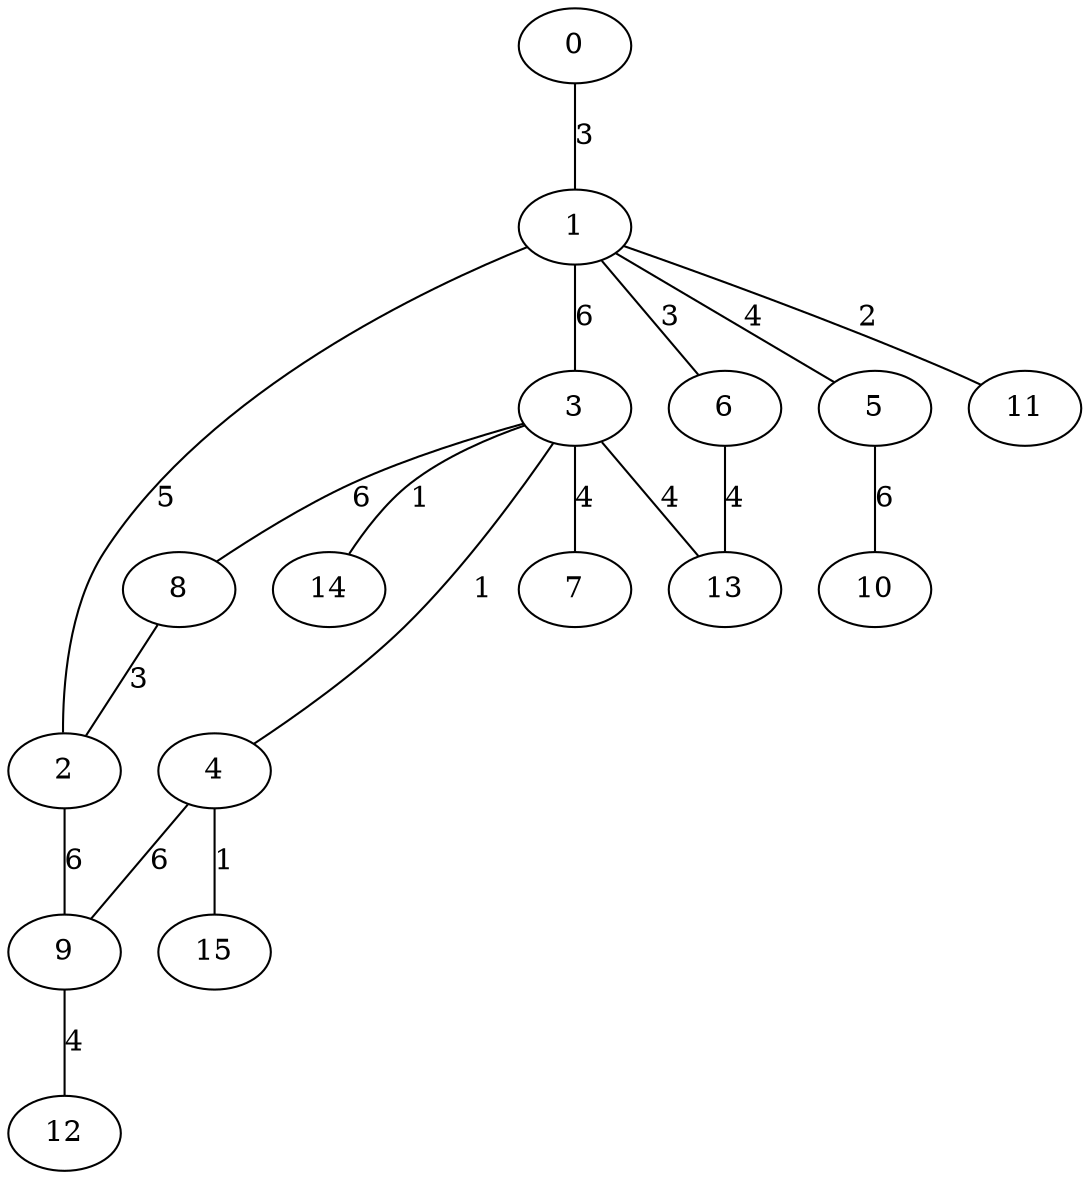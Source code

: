 graph g {
  0 [ base = 1, habit = 5, size = 127, x = 3, y = 6 ]
  1 [ habit = 1, size = 431, x = 5, y = 7 ]
  2 [ habit = 4, size = 204, x = 5, y = 4 ]
  3 [ habit = 4, size = 156, x = 7, y = 7 ]
  4 [ habit = 5, size = 85, x = 8, y = 6 ]
  5 [ habit = 9, size = 259, x = 3, y = 9 ]
  6 [ habit = 1, size = 315, x = 5, y = 9 ]
  7 [ habit = 4, size = 173, x = 9, y = 9 ]
  8 [ habit = 5, size = 179, x = 7, y = 5 ]
  9 [ habit = 3, size = 386, x = 8, y = 3 ]
  10 [ habit = 10, size = 445, x = 1, y = 10 ]
  11 [ habit = 4, size = 126, x = 4, y = 5 ]
  12 [ habit = 2, size = 380, x = 8, y = 1 ]
  13 [ habit = 1, size = 270, x = 7, y = 10 ]
  14 [ habit = 8, size = 187, x = 8, y = 9 ]
  15 [ base = 2, habit = 2, size = 62, x = 10, y = 6 ]

  0 -- 1 [ label = 3, weight = 3 ]
  1 -- 2 [ label = 5, weight = 5 ]
  1 -- 3 [ label = 6, weight = 6 ]
  1 -- 5 [ label = 4, weight = 4 ]
  1 -- 6 [ label = 3, weight = 3 ]
  1 -- 11 [ label = 2, weight = 2 ]
  2 -- 9 [ label = 6, weight = 6 ]
  3 -- 14 [ label = 1, weight = 1 ]
  3 -- 13 [ label = 4, weight = 4 ]
  3 -- 7 [ label = 4, weight = 4 ]
  3 -- 4 [ label = 1, weight = 1 ]
  3 -- 8 [ label = 6, weight = 6 ]
  4 -- 15 [ label = 1, weight = 1 ]
  4 -- 9 [ label = 6, weight = 6 ]
  5 -- 10 [ label = 6, weight = 6 ]
  6 -- 13 [ label = 4, weight = 4 ]
  8 -- 2 [ label = 3, weight = 3 ]
  9 -- 12 [ label = 4, weight = 4 ]
}
